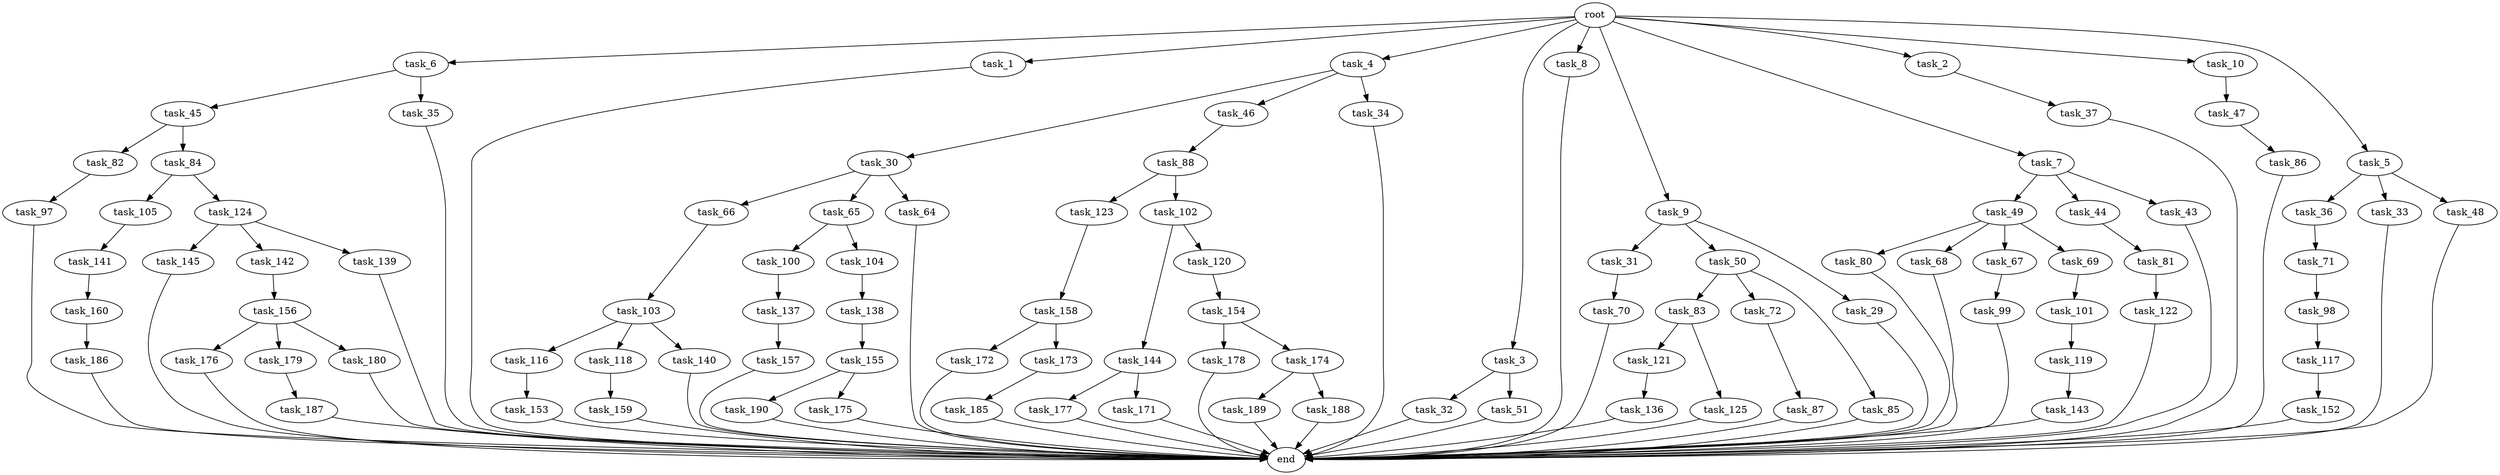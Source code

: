 digraph G {
  task_6 [size="1.024000"];
  task_154 [size="858993459.200000"];
  task_136 [size="137438953.472000"];
  task_45 [size="420906795.008000"];
  task_187 [size="137438953.472000"];
  task_123 [size="34359738.368000"];
  task_80 [size="137438953.472000"];
  task_66 [size="77309411.328000"];
  task_1 [size="1.024000"];
  task_82 [size="858993459.200000"];
  task_159 [size="137438953.472000"];
  task_68 [size="137438953.472000"];
  task_119 [size="214748364.800000"];
  task_190 [size="420906795.008000"];
  task_65 [size="77309411.328000"];
  task_83 [size="858993459.200000"];
  task_72 [size="858993459.200000"];
  root [size="0.000000"];
  task_178 [size="77309411.328000"];
  task_176 [size="34359738.368000"];
  task_179 [size="34359738.368000"];
  task_144 [size="137438953.472000"];
  task_84 [size="858993459.200000"];
  task_4 [size="1.024000"];
  task_3 [size="1.024000"];
  task_98 [size="309237645.312000"];
  task_189 [size="309237645.312000"];
  task_85 [size="858993459.200000"];
  task_101 [size="214748364.800000"];
  task_8 [size="1.024000"];
  task_120 [size="137438953.472000"];
  task_9 [size="1.024000"];
  task_177 [size="420906795.008000"];
  task_116 [size="77309411.328000"];
  task_86 [size="695784701.952000"];
  task_32 [size="137438953.472000"];
  task_97 [size="695784701.952000"];
  task_49 [size="214748364.800000"];
  task_145 [size="695784701.952000"];
  task_36 [size="695784701.952000"];
  task_44 [size="214748364.800000"];
  task_172 [size="137438953.472000"];
  task_88 [size="137438953.472000"];
  task_100 [size="34359738.368000"];
  task_7 [size="1.024000"];
  task_188 [size="309237645.312000"];
  task_99 [size="34359738.368000"];
  task_155 [size="137438953.472000"];
  task_35 [size="420906795.008000"];
  task_31 [size="137438953.472000"];
  task_186 [size="695784701.952000"];
  task_142 [size="695784701.952000"];
  task_173 [size="137438953.472000"];
  task_137 [size="214748364.800000"];
  task_180 [size="34359738.368000"];
  task_121 [size="309237645.312000"];
  task_175 [size="420906795.008000"];
  task_141 [size="695784701.952000"];
  task_30 [size="77309411.328000"];
  task_143 [size="77309411.328000"];
  task_2 [size="1.024000"];
  task_105 [size="214748364.800000"];
  task_118 [size="77309411.328000"];
  task_152 [size="77309411.328000"];
  task_81 [size="214748364.800000"];
  task_33 [size="695784701.952000"];
  task_87 [size="695784701.952000"];
  task_50 [size="137438953.472000"];
  task_122 [size="309237645.312000"];
  task_43 [size="214748364.800000"];
  task_104 [size="34359738.368000"];
  task_158 [size="695784701.952000"];
  task_160 [size="137438953.472000"];
  task_174 [size="77309411.328000"];
  task_103 [size="420906795.008000"];
  task_70 [size="34359738.368000"];
  task_46 [size="77309411.328000"];
  task_37 [size="214748364.800000"];
  task_156 [size="695784701.952000"];
  task_67 [size="137438953.472000"];
  task_48 [size="695784701.952000"];
  task_10 [size="1.024000"];
  task_124 [size="214748364.800000"];
  task_185 [size="77309411.328000"];
  task_64 [size="77309411.328000"];
  task_29 [size="137438953.472000"];
  task_102 [size="34359738.368000"];
  task_153 [size="214748364.800000"];
  task_139 [size="695784701.952000"];
  task_117 [size="34359738.368000"];
  task_47 [size="137438953.472000"];
  task_69 [size="137438953.472000"];
  task_140 [size="77309411.328000"];
  end [size="0.000000"];
  task_71 [size="695784701.952000"];
  task_5 [size="1.024000"];
  task_34 [size="77309411.328000"];
  task_51 [size="137438953.472000"];
  task_125 [size="309237645.312000"];
  task_138 [size="420906795.008000"];
  task_171 [size="420906795.008000"];
  task_157 [size="420906795.008000"];

  task_6 -> task_35 [size="411041792.000000"];
  task_6 -> task_45 [size="411041792.000000"];
  task_154 -> task_174 [size="75497472.000000"];
  task_154 -> task_178 [size="75497472.000000"];
  task_136 -> end [size="1.000000"];
  task_45 -> task_84 [size="838860800.000000"];
  task_45 -> task_82 [size="838860800.000000"];
  task_187 -> end [size="1.000000"];
  task_123 -> task_158 [size="679477248.000000"];
  task_80 -> end [size="1.000000"];
  task_66 -> task_103 [size="411041792.000000"];
  task_1 -> end [size="1.000000"];
  task_82 -> task_97 [size="679477248.000000"];
  task_159 -> end [size="1.000000"];
  task_68 -> end [size="1.000000"];
  task_119 -> task_143 [size="75497472.000000"];
  task_190 -> end [size="1.000000"];
  task_65 -> task_100 [size="33554432.000000"];
  task_65 -> task_104 [size="33554432.000000"];
  task_83 -> task_121 [size="301989888.000000"];
  task_83 -> task_125 [size="301989888.000000"];
  task_72 -> task_87 [size="679477248.000000"];
  root -> task_2 [size="1.000000"];
  root -> task_6 [size="1.000000"];
  root -> task_7 [size="1.000000"];
  root -> task_4 [size="1.000000"];
  root -> task_3 [size="1.000000"];
  root -> task_5 [size="1.000000"];
  root -> task_1 [size="1.000000"];
  root -> task_8 [size="1.000000"];
  root -> task_9 [size="1.000000"];
  root -> task_10 [size="1.000000"];
  task_178 -> end [size="1.000000"];
  task_176 -> end [size="1.000000"];
  task_179 -> task_187 [size="134217728.000000"];
  task_144 -> task_177 [size="411041792.000000"];
  task_144 -> task_171 [size="411041792.000000"];
  task_84 -> task_105 [size="209715200.000000"];
  task_84 -> task_124 [size="209715200.000000"];
  task_4 -> task_34 [size="75497472.000000"];
  task_4 -> task_30 [size="75497472.000000"];
  task_4 -> task_46 [size="75497472.000000"];
  task_3 -> task_32 [size="134217728.000000"];
  task_3 -> task_51 [size="134217728.000000"];
  task_98 -> task_117 [size="33554432.000000"];
  task_189 -> end [size="1.000000"];
  task_85 -> end [size="1.000000"];
  task_101 -> task_119 [size="209715200.000000"];
  task_8 -> end [size="1.000000"];
  task_120 -> task_154 [size="838860800.000000"];
  task_9 -> task_29 [size="134217728.000000"];
  task_9 -> task_31 [size="134217728.000000"];
  task_9 -> task_50 [size="134217728.000000"];
  task_177 -> end [size="1.000000"];
  task_116 -> task_153 [size="209715200.000000"];
  task_86 -> end [size="1.000000"];
  task_32 -> end [size="1.000000"];
  task_97 -> end [size="1.000000"];
  task_49 -> task_67 [size="134217728.000000"];
  task_49 -> task_80 [size="134217728.000000"];
  task_49 -> task_68 [size="134217728.000000"];
  task_49 -> task_69 [size="134217728.000000"];
  task_145 -> end [size="1.000000"];
  task_36 -> task_71 [size="679477248.000000"];
  task_44 -> task_81 [size="209715200.000000"];
  task_172 -> end [size="1.000000"];
  task_88 -> task_102 [size="33554432.000000"];
  task_88 -> task_123 [size="33554432.000000"];
  task_100 -> task_137 [size="209715200.000000"];
  task_7 -> task_43 [size="209715200.000000"];
  task_7 -> task_44 [size="209715200.000000"];
  task_7 -> task_49 [size="209715200.000000"];
  task_188 -> end [size="1.000000"];
  task_99 -> end [size="1.000000"];
  task_155 -> task_190 [size="411041792.000000"];
  task_155 -> task_175 [size="411041792.000000"];
  task_35 -> end [size="1.000000"];
  task_31 -> task_70 [size="33554432.000000"];
  task_186 -> end [size="1.000000"];
  task_142 -> task_156 [size="679477248.000000"];
  task_173 -> task_185 [size="75497472.000000"];
  task_137 -> task_157 [size="411041792.000000"];
  task_180 -> end [size="1.000000"];
  task_121 -> task_136 [size="134217728.000000"];
  task_175 -> end [size="1.000000"];
  task_141 -> task_160 [size="134217728.000000"];
  task_30 -> task_66 [size="75497472.000000"];
  task_30 -> task_65 [size="75497472.000000"];
  task_30 -> task_64 [size="75497472.000000"];
  task_143 -> end [size="1.000000"];
  task_2 -> task_37 [size="209715200.000000"];
  task_105 -> task_141 [size="679477248.000000"];
  task_118 -> task_159 [size="134217728.000000"];
  task_152 -> end [size="1.000000"];
  task_81 -> task_122 [size="301989888.000000"];
  task_33 -> end [size="1.000000"];
  task_87 -> end [size="1.000000"];
  task_50 -> task_85 [size="838860800.000000"];
  task_50 -> task_83 [size="838860800.000000"];
  task_50 -> task_72 [size="838860800.000000"];
  task_122 -> end [size="1.000000"];
  task_43 -> end [size="1.000000"];
  task_104 -> task_138 [size="411041792.000000"];
  task_158 -> task_173 [size="134217728.000000"];
  task_158 -> task_172 [size="134217728.000000"];
  task_160 -> task_186 [size="679477248.000000"];
  task_174 -> task_188 [size="301989888.000000"];
  task_174 -> task_189 [size="301989888.000000"];
  task_103 -> task_116 [size="75497472.000000"];
  task_103 -> task_118 [size="75497472.000000"];
  task_103 -> task_140 [size="75497472.000000"];
  task_70 -> end [size="1.000000"];
  task_46 -> task_88 [size="134217728.000000"];
  task_37 -> end [size="1.000000"];
  task_156 -> task_180 [size="33554432.000000"];
  task_156 -> task_176 [size="33554432.000000"];
  task_156 -> task_179 [size="33554432.000000"];
  task_67 -> task_99 [size="33554432.000000"];
  task_48 -> end [size="1.000000"];
  task_10 -> task_47 [size="134217728.000000"];
  task_124 -> task_142 [size="679477248.000000"];
  task_124 -> task_139 [size="679477248.000000"];
  task_124 -> task_145 [size="679477248.000000"];
  task_185 -> end [size="1.000000"];
  task_64 -> end [size="1.000000"];
  task_29 -> end [size="1.000000"];
  task_102 -> task_144 [size="134217728.000000"];
  task_102 -> task_120 [size="134217728.000000"];
  task_153 -> end [size="1.000000"];
  task_139 -> end [size="1.000000"];
  task_117 -> task_152 [size="75497472.000000"];
  task_47 -> task_86 [size="679477248.000000"];
  task_69 -> task_101 [size="209715200.000000"];
  task_140 -> end [size="1.000000"];
  task_71 -> task_98 [size="301989888.000000"];
  task_5 -> task_48 [size="679477248.000000"];
  task_5 -> task_33 [size="679477248.000000"];
  task_5 -> task_36 [size="679477248.000000"];
  task_34 -> end [size="1.000000"];
  task_51 -> end [size="1.000000"];
  task_125 -> end [size="1.000000"];
  task_138 -> task_155 [size="134217728.000000"];
  task_171 -> end [size="1.000000"];
  task_157 -> end [size="1.000000"];
}
